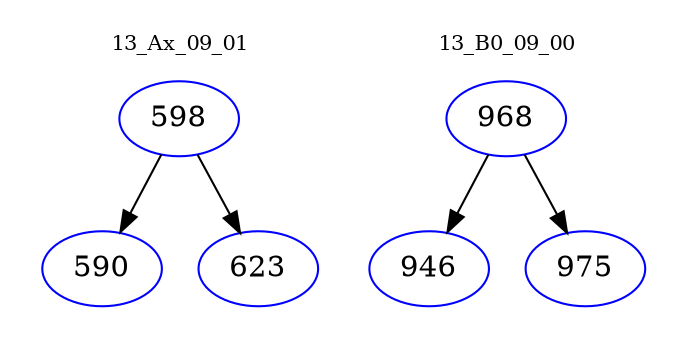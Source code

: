 digraph{
subgraph cluster_0 {
color = white
label = "13_Ax_09_01";
fontsize=10;
T0_598 [label="598", color="blue"]
T0_598 -> T0_590 [color="black"]
T0_590 [label="590", color="blue"]
T0_598 -> T0_623 [color="black"]
T0_623 [label="623", color="blue"]
}
subgraph cluster_1 {
color = white
label = "13_B0_09_00";
fontsize=10;
T1_968 [label="968", color="blue"]
T1_968 -> T1_946 [color="black"]
T1_946 [label="946", color="blue"]
T1_968 -> T1_975 [color="black"]
T1_975 [label="975", color="blue"]
}
}
